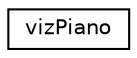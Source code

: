 digraph "Graphical Class Hierarchy"
{
 // LATEX_PDF_SIZE
  edge [fontname="Helvetica",fontsize="10",labelfontname="Helvetica",labelfontsize="10"];
  node [fontname="Helvetica",fontsize="10",shape=record];
  rankdir="LR";
  Node0 [label="vizPiano",height=0.2,width=0.4,color="black", fillcolor="white", style="filled",URL="$classvizPiano.html",tooltip=" "];
}

